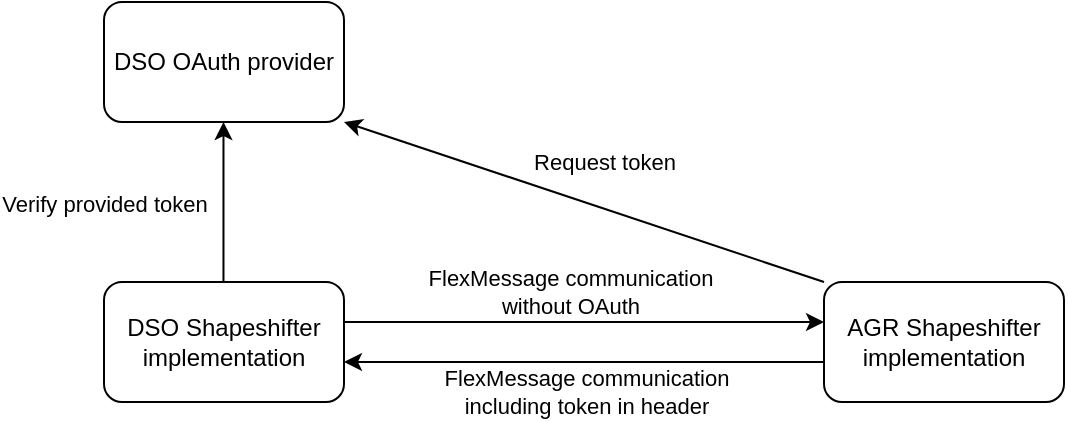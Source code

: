<mxfile version="26.0.16">
  <diagram name="Page-1" id="gtFMIL0vCVhz1ZIX3VAr">
    <mxGraphModel dx="951" dy="593" grid="1" gridSize="10" guides="1" tooltips="1" connect="1" arrows="1" fold="1" page="1" pageScale="1" pageWidth="850" pageHeight="1100" math="0" shadow="0">
      <root>
        <mxCell id="0" />
        <mxCell id="1" parent="0" />
        <mxCell id="6zocnoXHrxWYXSwQewhK-1" value="DSO Shapeshifter implementation" style="rounded=1;whiteSpace=wrap;html=1;" vertex="1" parent="1">
          <mxGeometry x="120" y="440" width="120" height="60" as="geometry" />
        </mxCell>
        <mxCell id="6zocnoXHrxWYXSwQewhK-2" value="AGR Shapeshifter implementation" style="rounded=1;whiteSpace=wrap;html=1;" vertex="1" parent="1">
          <mxGeometry x="480" y="440" width="120" height="60" as="geometry" />
        </mxCell>
        <mxCell id="6zocnoXHrxWYXSwQewhK-3" value="DSO OAuth provider" style="rounded=1;whiteSpace=wrap;html=1;" vertex="1" parent="1">
          <mxGeometry x="120" y="300" width="120" height="60" as="geometry" />
        </mxCell>
        <mxCell id="6zocnoXHrxWYXSwQewhK-7" value="" style="endArrow=classic;html=1;rounded=0;exitX=0.5;exitY=0;exitDx=0;exitDy=0;entryX=0.5;entryY=1;entryDx=0;entryDy=0;" edge="1" parent="1">
          <mxGeometry width="50" height="50" relative="1" as="geometry">
            <mxPoint x="179.74" y="440" as="sourcePoint" />
            <mxPoint x="179.74" y="360" as="targetPoint" />
          </mxGeometry>
        </mxCell>
        <mxCell id="6zocnoXHrxWYXSwQewhK-8" value="Verify provided token" style="edgeLabel;html=1;align=center;verticalAlign=middle;resizable=0;points=[];" vertex="1" connectable="0" parent="6zocnoXHrxWYXSwQewhK-7">
          <mxGeometry x="-0.241" y="-2" relative="1" as="geometry">
            <mxPoint x="-62" y="-9" as="offset" />
          </mxGeometry>
        </mxCell>
        <mxCell id="6zocnoXHrxWYXSwQewhK-11" value="" style="endArrow=classic;html=1;rounded=0;exitX=0;exitY=0;exitDx=0;exitDy=0;entryX=1;entryY=1;entryDx=0;entryDy=0;" edge="1" parent="1" source="6zocnoXHrxWYXSwQewhK-2" target="6zocnoXHrxWYXSwQewhK-3">
          <mxGeometry width="50" height="50" relative="1" as="geometry">
            <mxPoint x="420" y="420" as="sourcePoint" />
            <mxPoint x="470" y="370" as="targetPoint" />
          </mxGeometry>
        </mxCell>
        <mxCell id="6zocnoXHrxWYXSwQewhK-14" value="Request token" style="edgeLabel;html=1;align=center;verticalAlign=middle;resizable=0;points=[];" vertex="1" connectable="0" parent="6zocnoXHrxWYXSwQewhK-11">
          <mxGeometry x="-0.057" relative="1" as="geometry">
            <mxPoint x="3" y="-22" as="offset" />
          </mxGeometry>
        </mxCell>
        <mxCell id="6zocnoXHrxWYXSwQewhK-15" value="" style="endArrow=classic;html=1;rounded=0;exitX=1;exitY=0.25;exitDx=0;exitDy=0;entryX=0;entryY=0.25;entryDx=0;entryDy=0;" edge="1" parent="1">
          <mxGeometry width="50" height="50" relative="1" as="geometry">
            <mxPoint x="240.0" y="460" as="sourcePoint" />
            <mxPoint x="480.0" y="460" as="targetPoint" />
          </mxGeometry>
        </mxCell>
        <mxCell id="6zocnoXHrxWYXSwQewhK-18" value="FlexMessage communication&lt;br&gt;without OAuth" style="edgeLabel;html=1;align=center;verticalAlign=middle;resizable=0;points=[];" vertex="1" connectable="0" parent="6zocnoXHrxWYXSwQewhK-15">
          <mxGeometry x="-0.03" y="-2" relative="1" as="geometry">
            <mxPoint x="-4" y="-17" as="offset" />
          </mxGeometry>
        </mxCell>
        <mxCell id="6zocnoXHrxWYXSwQewhK-16" value="" style="endArrow=classic;html=1;rounded=0;exitX=0;exitY=0.75;exitDx=0;exitDy=0;entryX=1;entryY=0.75;entryDx=0;entryDy=0;" edge="1" parent="1">
          <mxGeometry width="50" height="50" relative="1" as="geometry">
            <mxPoint x="480.0" y="480" as="sourcePoint" />
            <mxPoint x="240.0" y="480" as="targetPoint" />
          </mxGeometry>
        </mxCell>
        <mxCell id="6zocnoXHrxWYXSwQewhK-17" value="FlexMessage communication&lt;br&gt;including token in header" style="edgeLabel;html=1;align=center;verticalAlign=middle;resizable=0;points=[];" vertex="1" connectable="0" parent="6zocnoXHrxWYXSwQewhK-16">
          <mxGeometry x="-0.044" y="-1" relative="1" as="geometry">
            <mxPoint x="-5" y="16" as="offset" />
          </mxGeometry>
        </mxCell>
      </root>
    </mxGraphModel>
  </diagram>
</mxfile>
